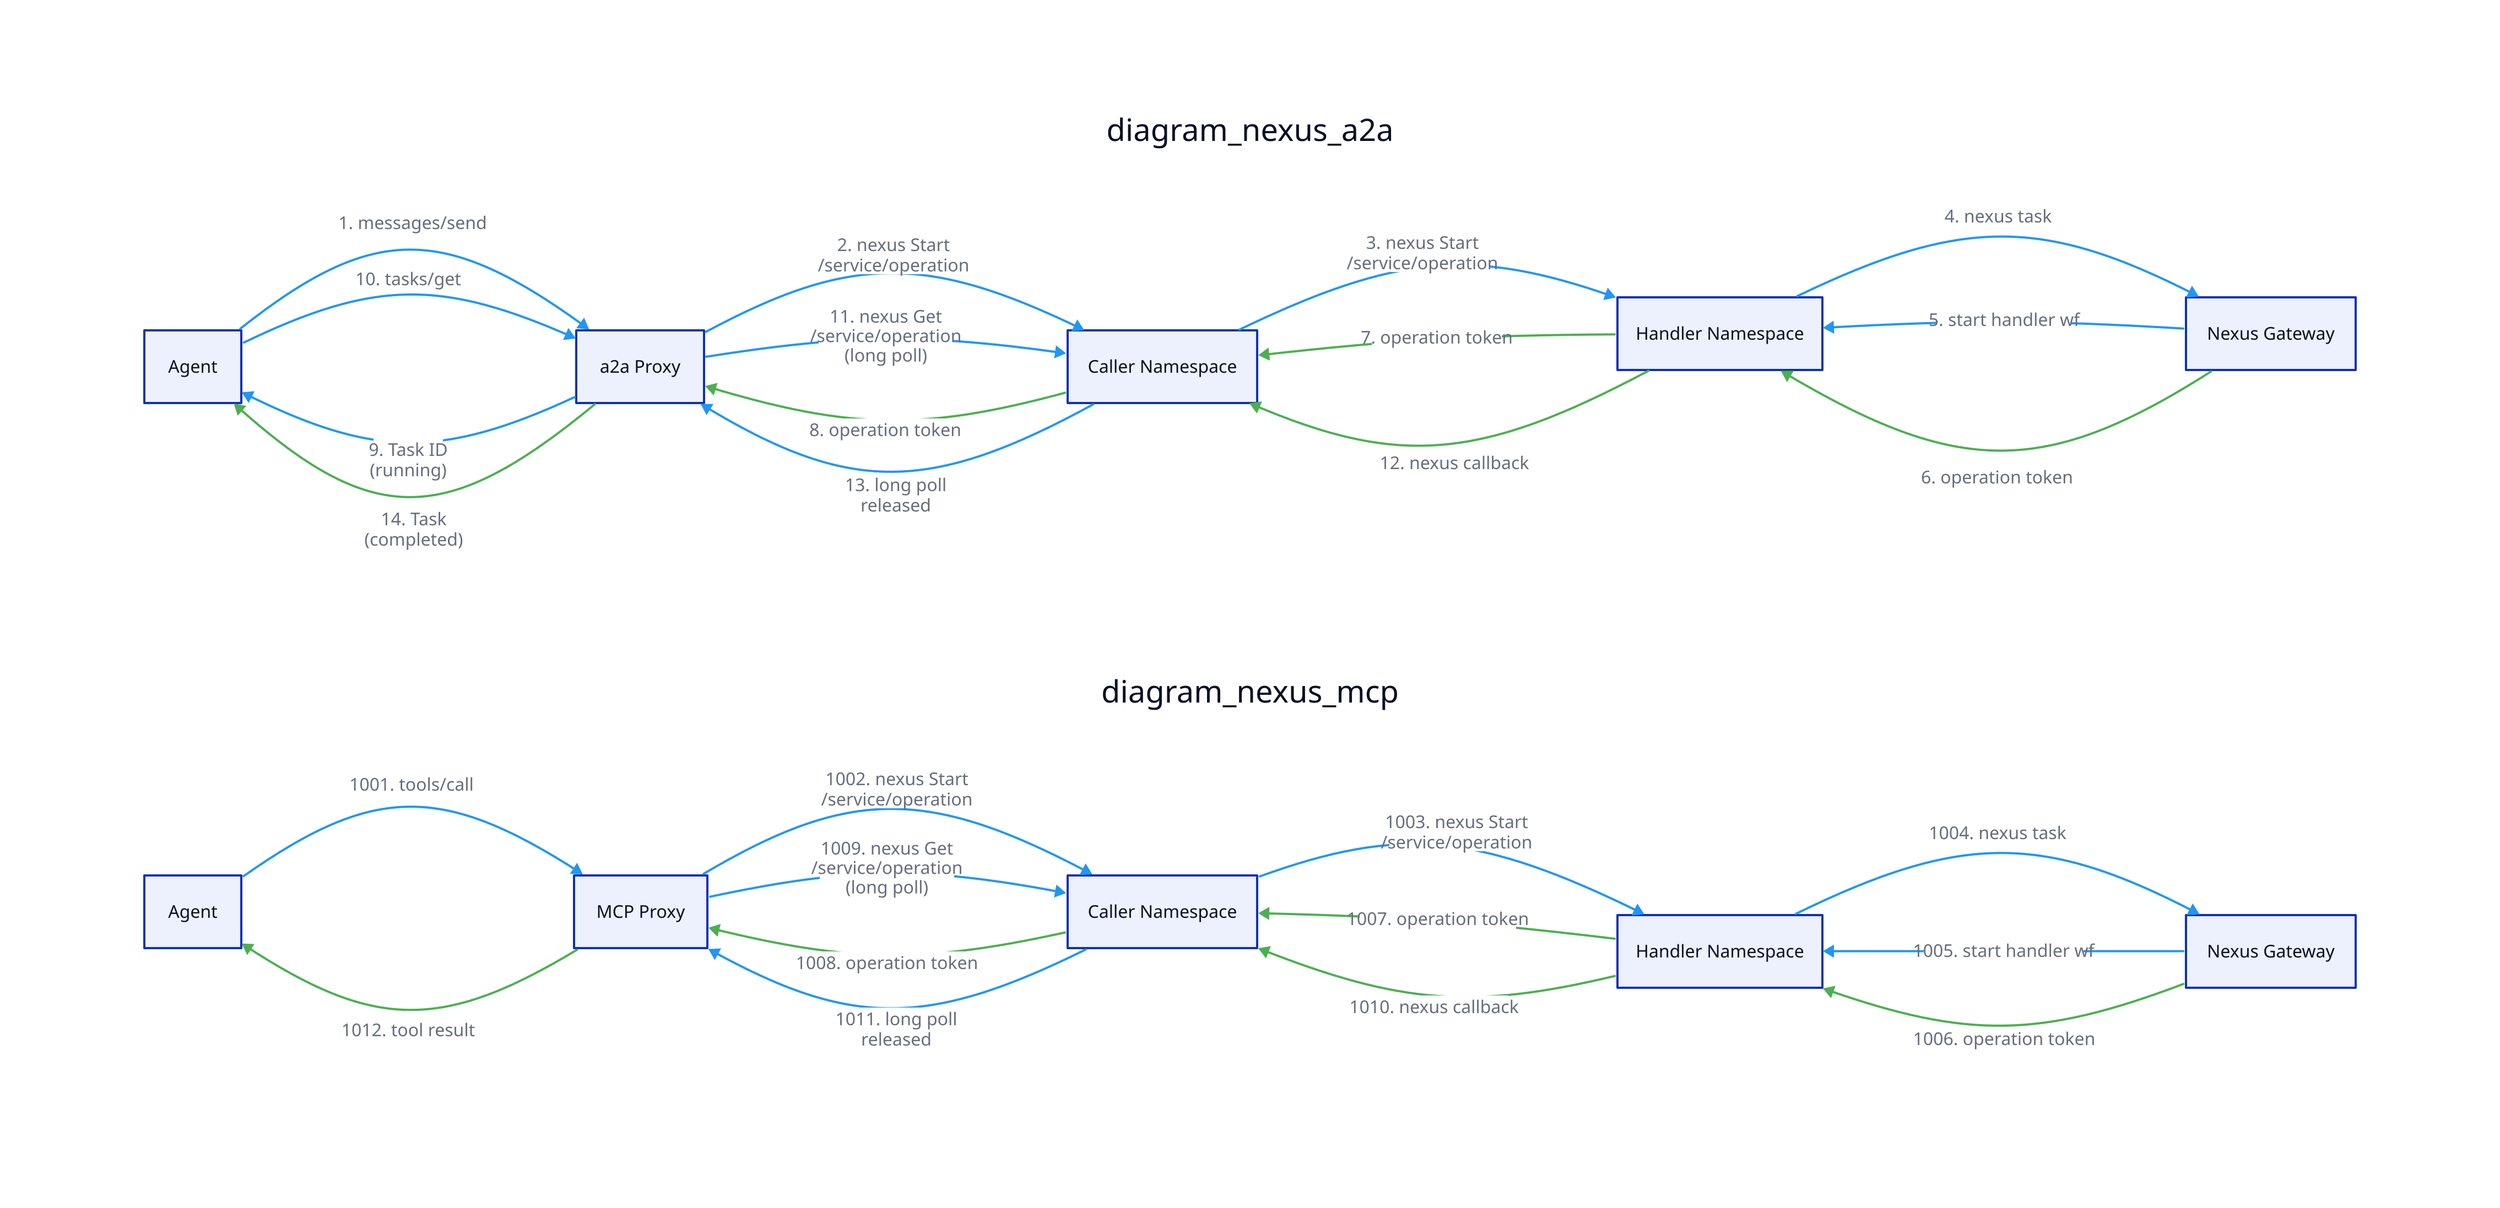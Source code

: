 vars: {
  d2-config: {
    theme-id: 0
  }
}

direction: right


# Messages from nexus-a2a.d2
diagram_nexus_a2a: {
  style.fill: transparent
  style.stroke: transparent
  "Agent" -> "a2a Proxy": "1. messages/send" {
    style.stroke: "#2196f3"
  }
  "a2a Proxy" -> "Caller Namespace": "2. nexus Start\n/service/operation" {
    style.stroke: "#2196f3"
  }
  "Caller Namespace" -> "Handler Namespace": "3. nexus Start\n/service/operation" {
    style.stroke: "#2196f3"
  }
  "Handler Namespace" -> "Nexus Gateway": "4. nexus task" {
    style.stroke: "#2196f3"
  }
  "Nexus Gateway" -> "Handler Namespace": "5. start handler wf" {
    style.stroke: "#2196f3"
  }
  "Nexus Gateway" -> "Handler Namespace": "6. operation token" {
    style.stroke: "#4caf50"
    style.stroke-width: 2
  }
  "Handler Namespace" -> "Caller Namespace": "7. operation token" {
    style.stroke: "#4caf50"
    style.stroke-width: 2
  }
  "Caller Namespace" -> "a2a Proxy": "8. operation token" {
    style.stroke: "#4caf50"
    style.stroke-width: 2
  }
  "a2a Proxy" -> "Agent": "9. Task ID\n(running)" {
    style.stroke: "#2196f3"
  }
  "Agent" -> "a2a Proxy": "10. tasks/get" {
    style.stroke: "#2196f3"
  }
  "a2a Proxy" -> "Caller Namespace": "11. nexus Get\n/service/operation\n(long poll)" {
    style.stroke: "#2196f3"
  }
  "Handler Namespace" -> "Caller Namespace": "12. nexus callback" {
    style.stroke: "#4caf50"
    style.stroke-width: 2
  }
  "Caller Namespace" -> "a2a Proxy": "13. long poll\nreleased" {
    style.stroke: "#2196f3"
  }
  "a2a Proxy" -> "Agent": "14. Task\n(completed)" {
    style.stroke: "#4caf50"
    style.stroke-width: 2
  }
}

# Messages from nexus-mcp.d2
diagram_nexus_mcp: {
  style.fill: transparent
  style.stroke: transparent
  "Agent" -> "MCP Proxy": "1001. tools/call" {
    style.stroke: "#2196f3"
  }
  "MCP Proxy" -> "Caller Namespace": "1002. nexus Start\n/service/operation" {
    style.stroke: "#2196f3"
  }
  "Caller Namespace" -> "Handler Namespace": "1003. nexus Start\n/service/operation" {
    style.stroke: "#2196f3"
  }
  "Handler Namespace" -> "Nexus Gateway": "1004. nexus task" {
    style.stroke: "#2196f3"
  }
  "Nexus Gateway" -> "Handler Namespace": "1005. start handler wf" {
    style.stroke: "#2196f3"
  }
  "Nexus Gateway" -> "Handler Namespace": "1006. operation token" {
    style.stroke: "#4caf50"
    style.stroke-width: 2
  }
  "Handler Namespace" -> "Caller Namespace": "1007. operation token" {
    style.stroke: "#4caf50"
    style.stroke-width: 2
  }
  "Caller Namespace" -> "MCP Proxy": "1008. operation token" {
    style.stroke: "#4caf50"
    style.stroke-width: 2
  }
  "MCP Proxy" -> "Caller Namespace": "1009. nexus Get\n/service/operation\n(long poll)" {
    style.stroke: "#2196f3"
  }
  "Handler Namespace" -> "Caller Namespace": "1010. nexus callback" {
    style.stroke: "#4caf50"
    style.stroke-width: 2
  }
  "Caller Namespace" -> "MCP Proxy": "1011. long poll\nreleased" {
    style.stroke: "#2196f3"
  }
  "MCP Proxy" -> "Agent": "1012. tool result" {
    style.stroke: "#4caf50"
    style.stroke-width: 2
  }
}
